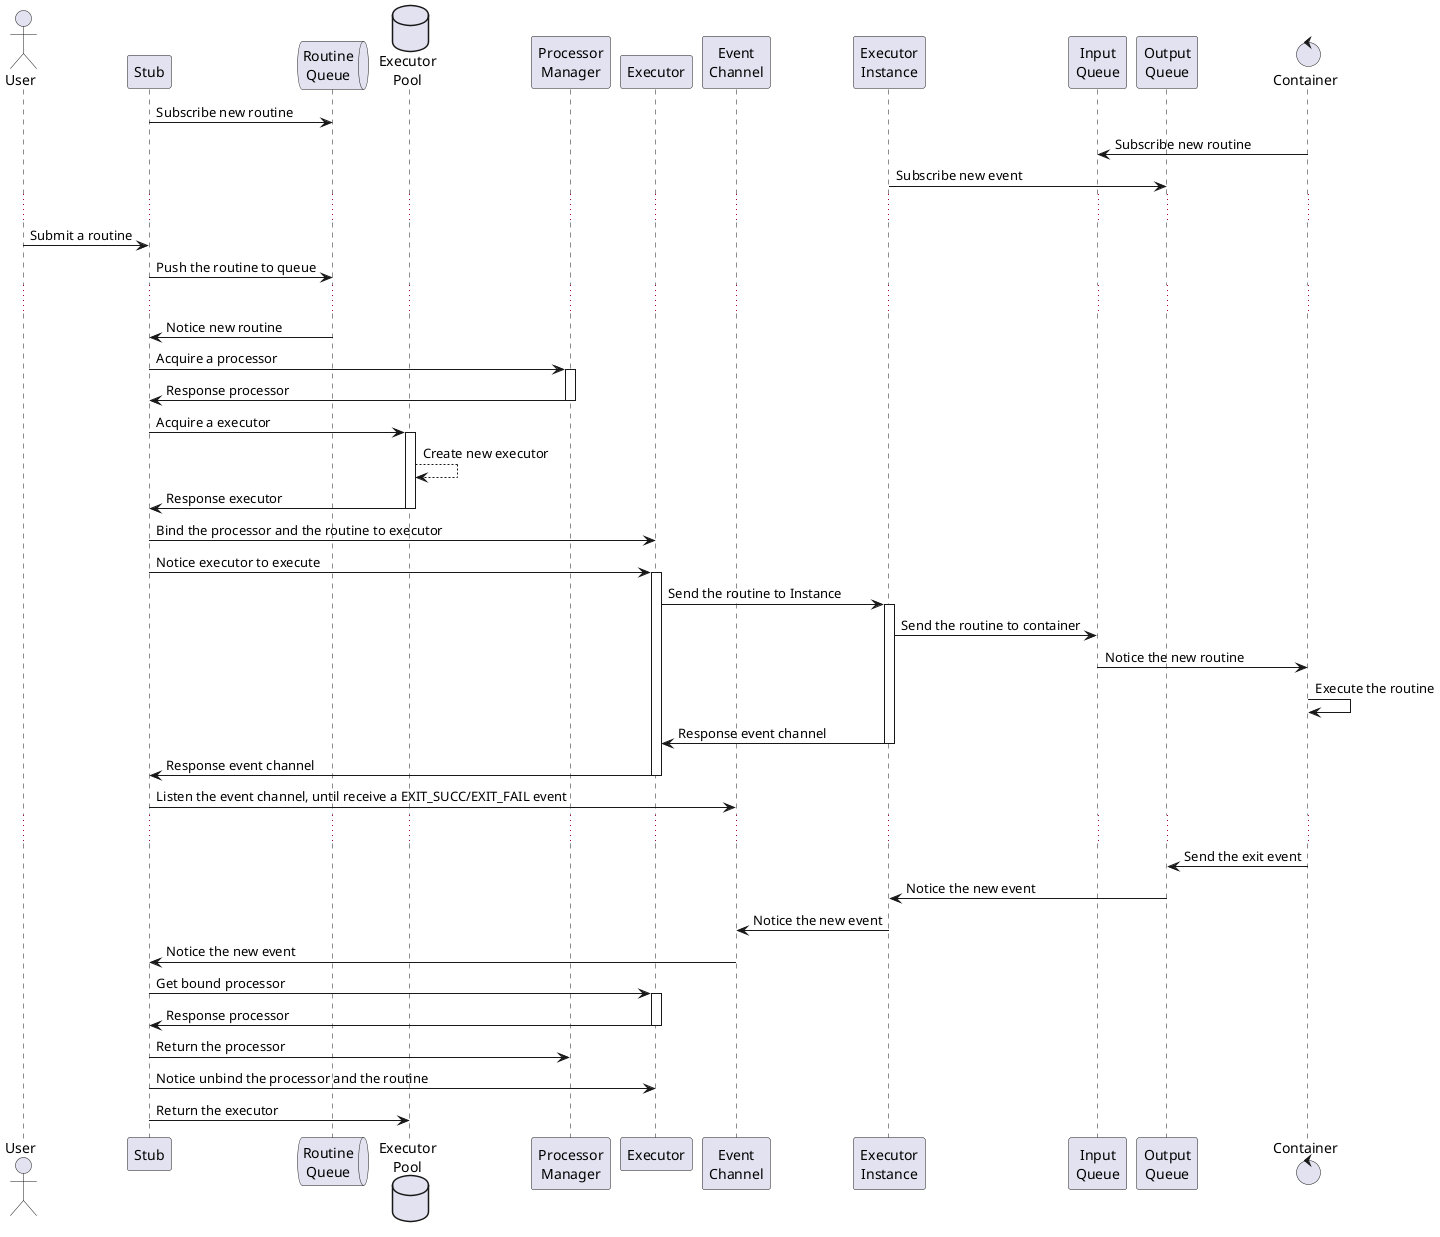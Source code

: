 @startuml

actor User as Actor
participant Stub as Stub
queue "Routine\nQueue" as RoutineQ
database "Executor\nPool" as ExecPool
participant "Processor\nManager" as ProcM
participant Executor as Executor
participant "Event\nChannel" as EvtCh 
participant "Executor\nInstance" as ExecIns 
participant "Input\nQueue" as InQue
participant "Output\nQueue" as OutQue
control Container as Ctn

Stub -> RoutineQ: Subscribe new routine
Ctn -> InQue: Subscribe new routine
ExecIns -> OutQue: Subscribe new event
...

Actor -> Stub: Submit a routine
Stub -> RoutineQ: Push the routine to queue
...

RoutineQ -> Stub: Notice new routine

Stub -> ProcM: Acquire a processor
activate ProcM
ProcM -> Stub: Response processor
deactivate ProcM

Stub -> ExecPool: Acquire a executor
activate ExecPool
ExecPool --> ExecPool: Create new executor
ExecPool -> Stub: Response executor
deactivate ExecPool

Stub -> Executor: Bind the processor and the routine to executor

Stub -> Executor: Notice executor to execute
activate Executor

Executor -> ExecIns: Send the routine to Instance
activate ExecIns

ExecIns -> InQue: Send the routine to container

InQue -> Ctn: Notice the new routine
Ctn -> Ctn: Execute the routine

ExecIns -> Executor: Response event channel
deactivate ExecIns

Executor -> Stub: Response event channel
deactivate Executor

Stub -> EvtCh: Listen the event channel, until receive a EXIT_SUCC/EXIT_FAIL event
...
Ctn -> OutQue: Send the exit event
OutQue -> ExecIns: Notice the new event
ExecIns -> EvtCh: Notice the new event
EvtCh -> Stub: Notice the new event

Stub -> Executor: Get bound processor
activate Executor
Executor -> Stub: Response processor
deactivate Executor

Stub -> ProcM: Return the processor
Stub -> Executor: Notice unbind the processor and the routine
Stub -> ExecPool: Return the executor


@enduml